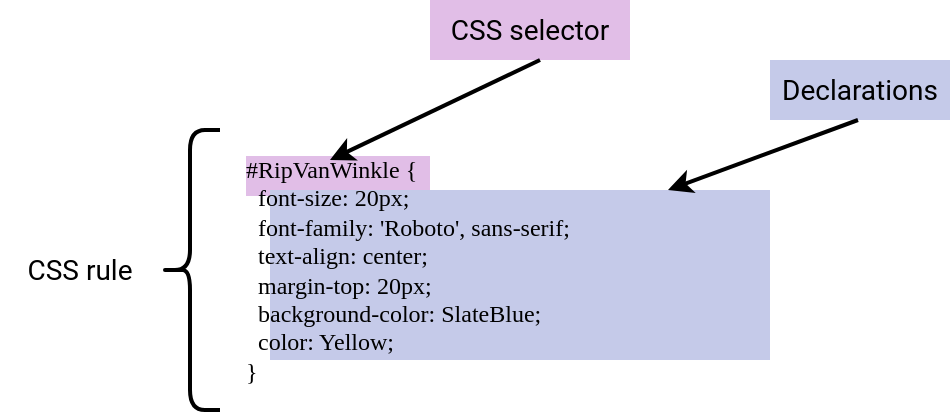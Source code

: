 <mxfile version="15.8.8" type="device"><diagram id="OH_mBuzn8ZVgwBRywq3m" name="Page-1"><mxGraphModel dx="1010" dy="724" grid="1" gridSize="10" guides="1" tooltips="1" connect="1" arrows="1" fold="1" page="1" pageScale="1" pageWidth="850" pageHeight="1100" math="0" shadow="0"><root><mxCell id="0"/><mxCell id="1" parent="0"/><mxCell id="3rYaiSKngtnlcURXU74W-7" value="" style="rounded=0;whiteSpace=wrap;html=1;fontFamily=Roboto;fontSource=https%3A%2F%2Ffonts.googleapis.com%2Fcss%3Ffamily%3DRoboto;fontSize=14;strokeWidth=2;fillColor=#E1BEE7;align=center;strokeColor=none;" parent="1" vertex="1"><mxGeometry x="438" y="348" width="92" height="20" as="geometry"/></mxCell><mxCell id="3rYaiSKngtnlcURXU74W-4" value="" style="rounded=0;whiteSpace=wrap;html=1;fontFamily=Roboto;fontSource=https%3A%2F%2Ffonts.googleapis.com%2Fcss%3Ffamily%3DRoboto;fontSize=14;strokeWidth=2;align=left;fillColor=#C5CAE9;strokeColor=none;" parent="1" vertex="1"><mxGeometry x="450" y="365" width="250" height="85" as="geometry"/></mxCell><mxCell id="AIIuWESS3hCewnHZE5JP-52" value="&lt;div&gt;#RipVanWinkle {&lt;/div&gt;&lt;div&gt;&amp;nbsp; font-size: 20px;&lt;/div&gt;&lt;div&gt;&amp;nbsp; font-family: 'Roboto', sans-serif;&lt;/div&gt;&lt;div&gt;&amp;nbsp; text-align: center;&lt;/div&gt;&lt;div&gt;&amp;nbsp; margin-top: 20px;&lt;/div&gt;&lt;div&gt;&amp;nbsp; background-color: SlateBlue;&lt;/div&gt;&lt;div&gt;&amp;nbsp; color: Yellow;&lt;/div&gt;&lt;div&gt;}&lt;/div&gt;" style="rounded=1;whiteSpace=wrap;html=1;fontFamily=Roboto Mono;fontSource=https://fonts.googleapis.com/css?family=Roboto+Mono;fillColor=none;align=left;spacing=8;perimeterSpacing=0;strokeColor=none;" parent="1" vertex="1"><mxGeometry x="430" y="340" width="280" height="130" as="geometry"/></mxCell><mxCell id="3rYaiSKngtnlcURXU74W-1" value="" style="shape=curlyBracket;whiteSpace=wrap;html=1;rounded=1;strokeWidth=2;" parent="1" vertex="1"><mxGeometry x="395" y="335" width="30" height="140" as="geometry"/></mxCell><mxCell id="3rYaiSKngtnlcURXU74W-2" value="&lt;font style=&quot;font-size: 14px&quot;&gt;CSS rule&lt;/font&gt;" style="text;html=1;strokeColor=none;fillColor=none;align=center;verticalAlign=middle;whiteSpace=wrap;rounded=0;fontFamily=Roboto;fontSource=https%3A%2F%2Ffonts.googleapis.com%2Fcss%3Ffamily%3DRoboto;" parent="1" vertex="1"><mxGeometry x="315" y="390" width="80" height="30" as="geometry"/></mxCell><mxCell id="3rYaiSKngtnlcURXU74W-5" value="Declarations" style="rounded=0;whiteSpace=wrap;html=1;fontFamily=Roboto;fontSource=https%3A%2F%2Ffonts.googleapis.com%2Fcss%3Ffamily%3DRoboto;fontSize=14;strokeWidth=2;fillColor=#C5CAE9;align=center;strokeColor=none;" parent="1" vertex="1"><mxGeometry x="700" y="300" width="90" height="30" as="geometry"/></mxCell><mxCell id="3rYaiSKngtnlcURXU74W-6" value="CSS selector" style="rounded=0;whiteSpace=wrap;html=1;fontFamily=Roboto;fontSource=https%3A%2F%2Ffonts.googleapis.com%2Fcss%3Ffamily%3DRoboto;fontSize=14;strokeWidth=2;fillColor=#E1BEE7;align=center;strokeColor=none;" parent="1" vertex="1"><mxGeometry x="530" y="270" width="100" height="30" as="geometry"/></mxCell><mxCell id="3rYaiSKngtnlcURXU74W-9" value="" style="endArrow=classic;html=1;rounded=0;fontFamily=Roboto Mono;fontSource=https%3A%2F%2Ffonts.googleapis.com%2Fcss%3Ffamily%3DRoboto%2BMono;fontSize=14;exitX=0.5;exitY=1;exitDx=0;exitDy=0;strokeWidth=2;" parent="1" edge="1"><mxGeometry width="50" height="50" relative="1" as="geometry"><mxPoint x="744" y="330" as="sourcePoint"/><mxPoint x="649" y="365" as="targetPoint"/></mxGeometry></mxCell><mxCell id="3rYaiSKngtnlcURXU74W-11" value="" style="endArrow=classic;html=1;rounded=0;fontFamily=Roboto Mono;fontSource=https%3A%2F%2Ffonts.googleapis.com%2Fcss%3Ffamily%3DRoboto%2BMono;fontSize=14;exitX=0.5;exitY=1;exitDx=0;exitDy=0;strokeWidth=2;" parent="1" edge="1"><mxGeometry width="50" height="50" relative="1" as="geometry"><mxPoint x="585" y="300" as="sourcePoint"/><mxPoint x="480" y="350" as="targetPoint"/></mxGeometry></mxCell></root></mxGraphModel></diagram></mxfile>